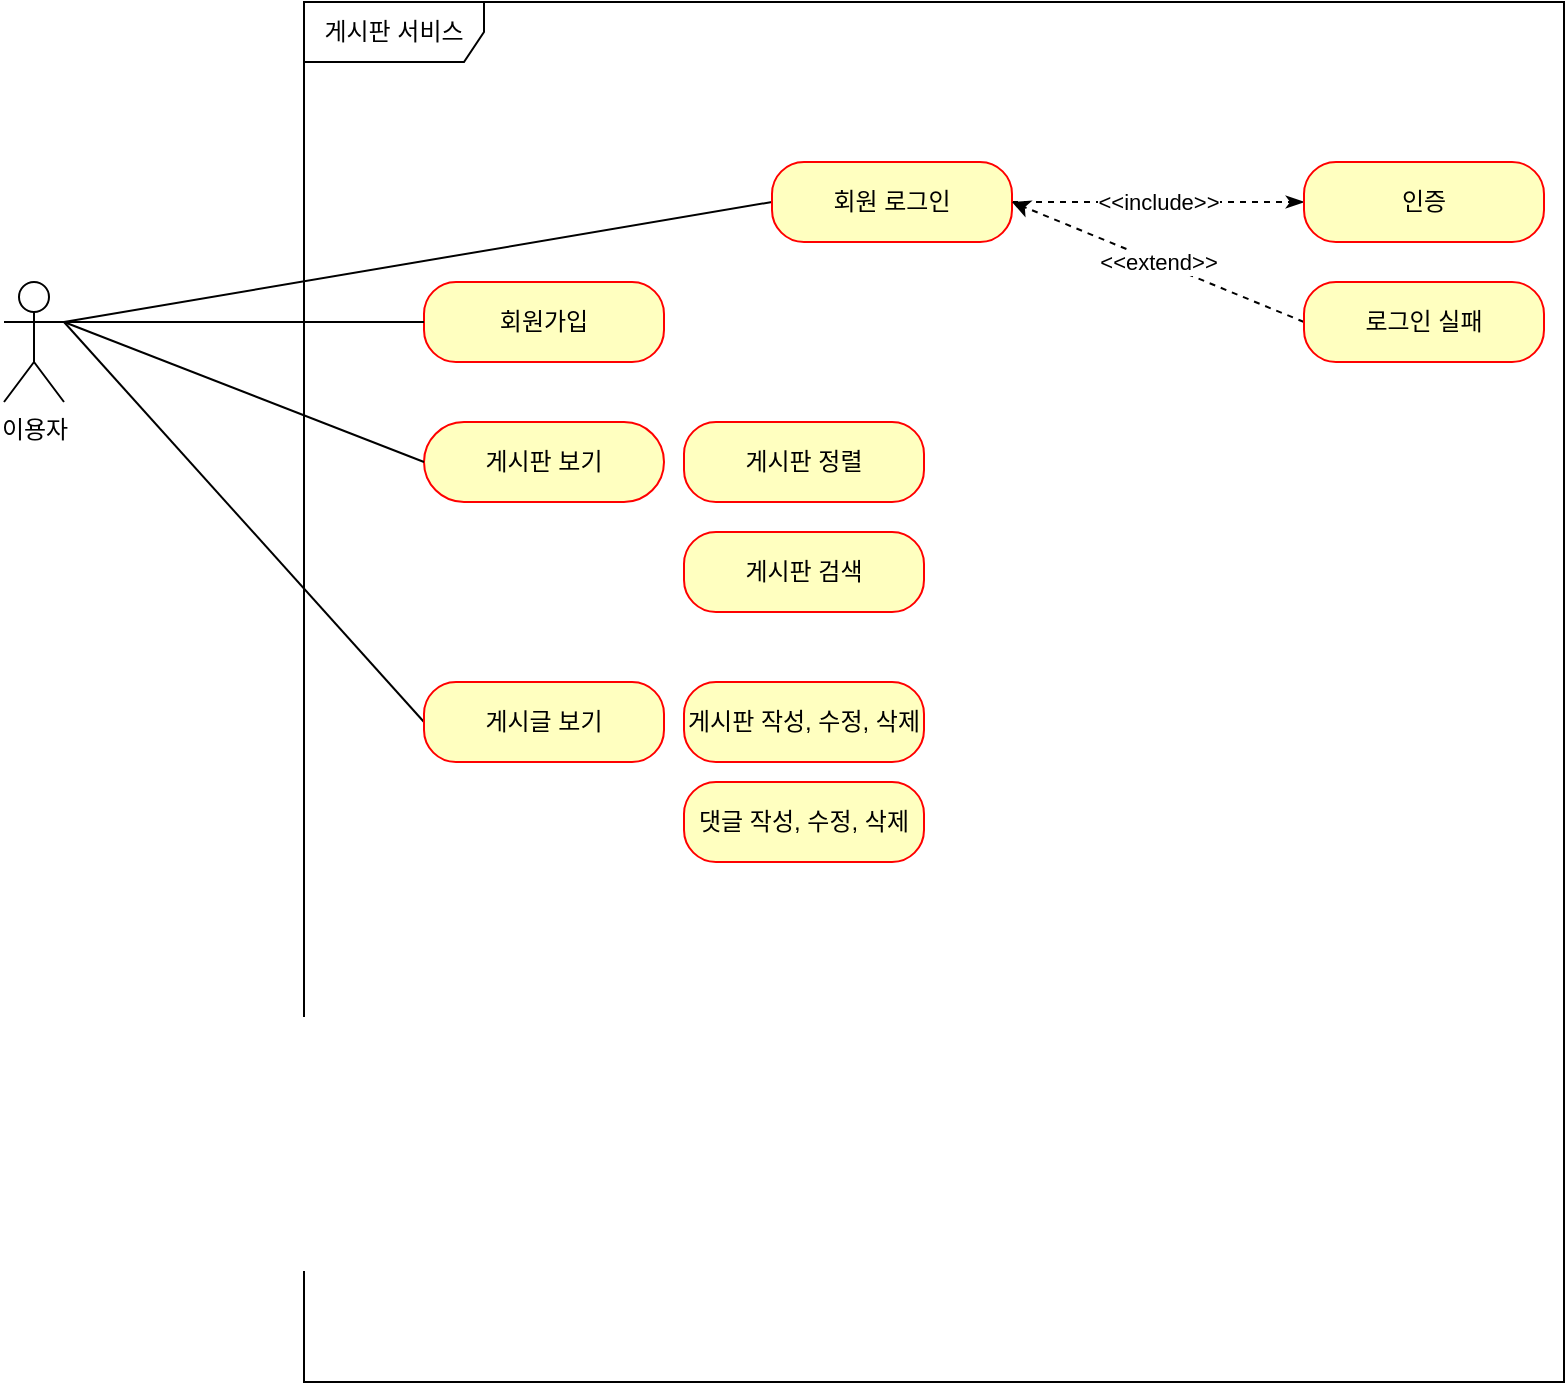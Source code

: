 <mxfile version="24.4.4" type="github">
  <diagram name="페이지-1" id="L9HDLOUr7MTqU7qpSXxo">
    <mxGraphModel dx="1026" dy="772" grid="1" gridSize="10" guides="1" tooltips="1" connect="1" arrows="1" fold="1" page="1" pageScale="1" pageWidth="827" pageHeight="1169" math="0" shadow="0">
      <root>
        <mxCell id="0" />
        <mxCell id="1" parent="0" />
        <mxCell id="1_CExUo-lCnKmJvvNE7k-1" value="이용자" style="shape=umlActor;verticalLabelPosition=bottom;verticalAlign=top;html=1;" vertex="1" parent="1">
          <mxGeometry x="30" y="330" width="30" height="60" as="geometry" />
        </mxCell>
        <mxCell id="1_CExUo-lCnKmJvvNE7k-2" value="게시판 서비스" style="shape=umlFrame;whiteSpace=wrap;html=1;pointerEvents=0;width=90;height=30;" vertex="1" parent="1">
          <mxGeometry x="180" y="190" width="630" height="690" as="geometry" />
        </mxCell>
        <mxCell id="1_CExUo-lCnKmJvvNE7k-7" value="회원가입" style="rounded=1;whiteSpace=wrap;html=1;arcSize=40;fontColor=#000000;fillColor=#ffffc0;strokeColor=#ff0000;" vertex="1" parent="1">
          <mxGeometry x="240" y="330" width="120" height="40" as="geometry" />
        </mxCell>
        <mxCell id="1_CExUo-lCnKmJvvNE7k-9" value="게시판 보기" style="rounded=1;whiteSpace=wrap;html=1;arcSize=50;fontColor=#000000;fillColor=#ffffc0;strokeColor=#ff0000;" vertex="1" parent="1">
          <mxGeometry x="240" y="400" width="120" height="40" as="geometry" />
        </mxCell>
        <mxCell id="1_CExUo-lCnKmJvvNE7k-22" style="rounded=0;orthogonalLoop=1;jettySize=auto;html=1;exitX=0;exitY=0.5;exitDx=0;exitDy=0;endArrow=none;endFill=0;" edge="1" parent="1" source="1_CExUo-lCnKmJvvNE7k-10">
          <mxGeometry relative="1" as="geometry">
            <mxPoint x="60" y="350" as="targetPoint" />
          </mxGeometry>
        </mxCell>
        <mxCell id="1_CExUo-lCnKmJvvNE7k-10" value="게시글 보기" style="rounded=1;whiteSpace=wrap;html=1;arcSize=40;fontColor=#000000;fillColor=#ffffc0;strokeColor=#ff0000;" vertex="1" parent="1">
          <mxGeometry x="240" y="530" width="120" height="40" as="geometry" />
        </mxCell>
        <mxCell id="1_CExUo-lCnKmJvvNE7k-20" style="rounded=0;orthogonalLoop=1;jettySize=auto;html=1;exitX=0;exitY=0.5;exitDx=0;exitDy=0;endArrow=none;endFill=0;" edge="1" parent="1" source="1_CExUo-lCnKmJvvNE7k-11">
          <mxGeometry relative="1" as="geometry">
            <mxPoint x="60" y="350" as="targetPoint" />
          </mxGeometry>
        </mxCell>
        <mxCell id="1_CExUo-lCnKmJvvNE7k-23" value="&amp;lt;&amp;lt;include&amp;gt;&amp;gt;" style="rounded=0;orthogonalLoop=1;jettySize=auto;html=1;exitX=1;exitY=0.5;exitDx=0;exitDy=0;entryX=0;entryY=0.5;entryDx=0;entryDy=0;endArrow=classicThin;endFill=1;dashed=1;" edge="1" parent="1" source="1_CExUo-lCnKmJvvNE7k-11" target="1_CExUo-lCnKmJvvNE7k-12">
          <mxGeometry relative="1" as="geometry" />
        </mxCell>
        <mxCell id="1_CExUo-lCnKmJvvNE7k-11" value="회원 로그인" style="rounded=1;whiteSpace=wrap;html=1;arcSize=40;fontColor=#000000;fillColor=#ffffc0;strokeColor=#ff0000;" vertex="1" parent="1">
          <mxGeometry x="414" y="270" width="120" height="40" as="geometry" />
        </mxCell>
        <mxCell id="1_CExUo-lCnKmJvvNE7k-12" value="인증" style="rounded=1;whiteSpace=wrap;html=1;arcSize=40;fontColor=#000000;fillColor=#ffffc0;strokeColor=#ff0000;" vertex="1" parent="1">
          <mxGeometry x="680" y="270" width="120" height="40" as="geometry" />
        </mxCell>
        <mxCell id="1_CExUo-lCnKmJvvNE7k-24" value="&amp;lt;&amp;lt;extend&amp;gt;&amp;gt;" style="rounded=0;orthogonalLoop=1;jettySize=auto;html=1;exitX=0;exitY=0.5;exitDx=0;exitDy=0;entryX=1;entryY=0.5;entryDx=0;entryDy=0;endArrow=classic;endFill=1;dashed=1;" edge="1" parent="1" source="1_CExUo-lCnKmJvvNE7k-13" target="1_CExUo-lCnKmJvvNE7k-11">
          <mxGeometry relative="1" as="geometry" />
        </mxCell>
        <mxCell id="1_CExUo-lCnKmJvvNE7k-13" value="로그인 실패" style="rounded=1;whiteSpace=wrap;html=1;arcSize=40;fontColor=#000000;fillColor=#ffffc0;strokeColor=#ff0000;" vertex="1" parent="1">
          <mxGeometry x="680" y="330" width="120" height="40" as="geometry" />
        </mxCell>
        <mxCell id="1_CExUo-lCnKmJvvNE7k-14" value="게시판 정렬" style="rounded=1;whiteSpace=wrap;html=1;arcSize=40;fontColor=#000000;fillColor=#ffffc0;strokeColor=#ff0000;" vertex="1" parent="1">
          <mxGeometry x="370" y="400" width="120" height="40" as="geometry" />
        </mxCell>
        <mxCell id="1_CExUo-lCnKmJvvNE7k-15" value="게시판 검색" style="rounded=1;whiteSpace=wrap;html=1;arcSize=40;fontColor=#000000;fillColor=#ffffc0;strokeColor=#ff0000;" vertex="1" parent="1">
          <mxGeometry x="370" y="455" width="120" height="40" as="geometry" />
        </mxCell>
        <mxCell id="1_CExUo-lCnKmJvvNE7k-16" value="게시판 작성, 수정, 삭제" style="rounded=1;whiteSpace=wrap;html=1;arcSize=40;fontColor=#000000;fillColor=#ffffc0;strokeColor=#ff0000;" vertex="1" parent="1">
          <mxGeometry x="370" y="530" width="120" height="40" as="geometry" />
        </mxCell>
        <mxCell id="1_CExUo-lCnKmJvvNE7k-17" value="댓글 작성, 수정, 삭제" style="rounded=1;whiteSpace=wrap;html=1;arcSize=40;fontColor=#000000;fillColor=#ffffc0;strokeColor=#ff0000;" vertex="1" parent="1">
          <mxGeometry x="370" y="580" width="120" height="40" as="geometry" />
        </mxCell>
        <mxCell id="1_CExUo-lCnKmJvvNE7k-18" style="edgeStyle=orthogonalEdgeStyle;rounded=0;orthogonalLoop=1;jettySize=auto;html=1;exitX=0;exitY=0.5;exitDx=0;exitDy=0;entryX=1;entryY=0.333;entryDx=0;entryDy=0;entryPerimeter=0;endArrow=none;endFill=0;" edge="1" parent="1" source="1_CExUo-lCnKmJvvNE7k-7" target="1_CExUo-lCnKmJvvNE7k-1">
          <mxGeometry relative="1" as="geometry" />
        </mxCell>
        <mxCell id="1_CExUo-lCnKmJvvNE7k-21" style="rounded=0;orthogonalLoop=1;jettySize=auto;html=1;exitX=0;exitY=0.5;exitDx=0;exitDy=0;entryX=1;entryY=0.333;entryDx=0;entryDy=0;entryPerimeter=0;endArrow=none;endFill=0;" edge="1" parent="1" source="1_CExUo-lCnKmJvvNE7k-9" target="1_CExUo-lCnKmJvvNE7k-1">
          <mxGeometry relative="1" as="geometry" />
        </mxCell>
      </root>
    </mxGraphModel>
  </diagram>
</mxfile>
